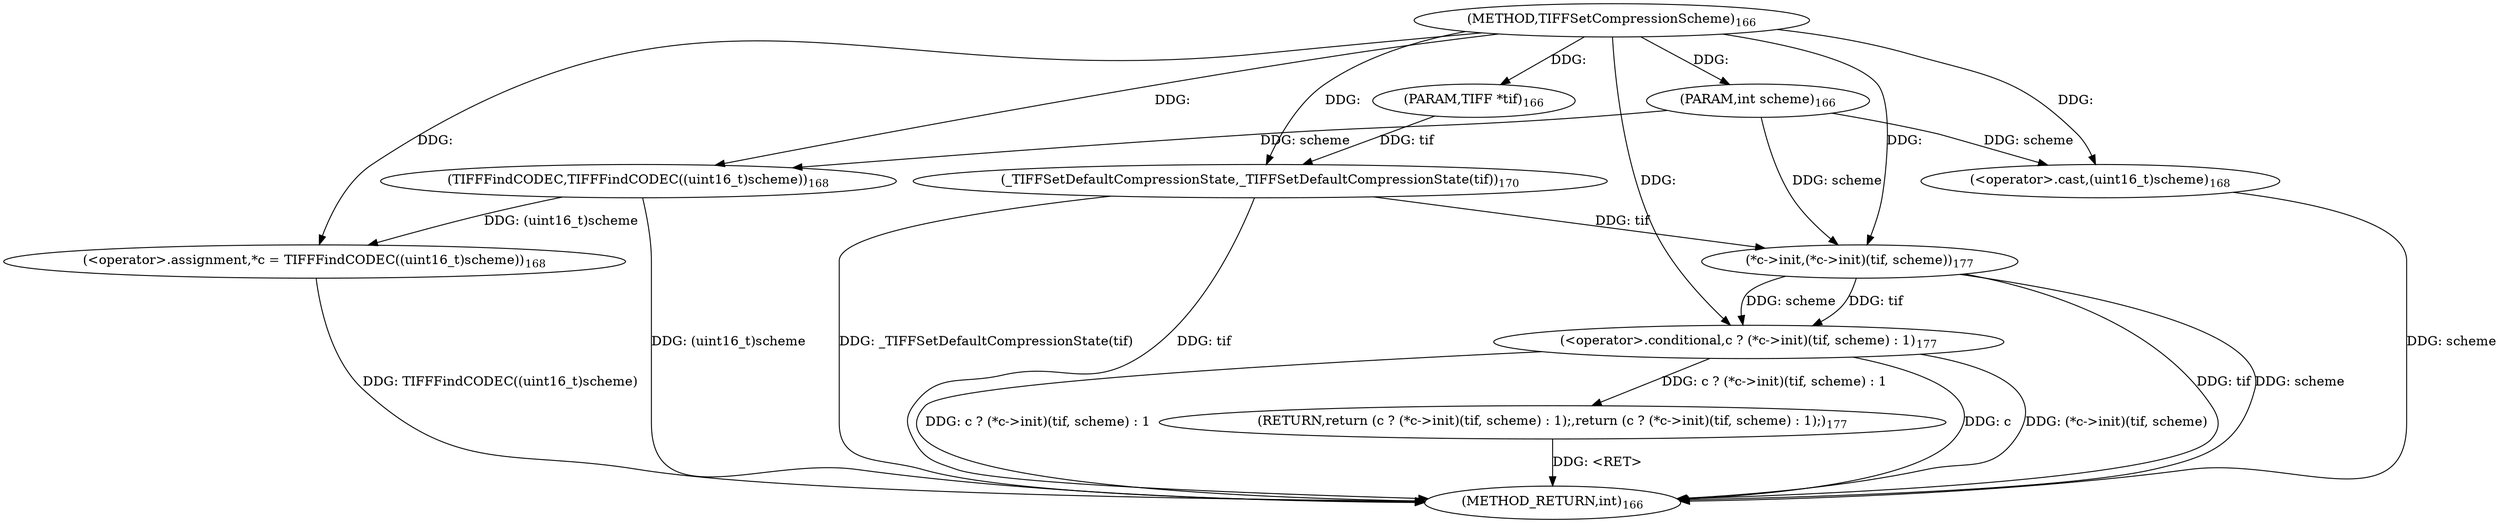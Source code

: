 digraph "TIFFSetCompressionScheme" {  
"2049" [label = <(METHOD,TIFFSetCompressionScheme)<SUB>166</SUB>> ]
"2073" [label = <(METHOD_RETURN,int)<SUB>166</SUB>> ]
"2050" [label = <(PARAM,TIFF *tif)<SUB>166</SUB>> ]
"2051" [label = <(PARAM,int scheme)<SUB>166</SUB>> ]
"2054" [label = <(&lt;operator&gt;.assignment,*c = TIFFFindCODEC((uint16_t)scheme))<SUB>168</SUB>> ]
"2060" [label = <(_TIFFSetDefaultCompressionState,_TIFFSetDefaultCompressionState(tif))<SUB>170</SUB>> ]
"2062" [label = <(RETURN,return (c ? (*c-&gt;init)(tif, scheme) : 1);,return (c ? (*c-&gt;init)(tif, scheme) : 1);)<SUB>177</SUB>> ]
"2063" [label = <(&lt;operator&gt;.conditional,c ? (*c-&gt;init)(tif, scheme) : 1)<SUB>177</SUB>> ]
"2056" [label = <(TIFFFindCODEC,TIFFFindCODEC((uint16_t)scheme))<SUB>168</SUB>> ]
"2057" [label = <(&lt;operator&gt;.cast,(uint16_t)scheme)<SUB>168</SUB>> ]
"2065" [label = <(*c-&gt;init,(*c-&gt;init)(tif, scheme))<SUB>177</SUB>> ]
  "2062" -> "2073"  [ label = "DDG: &lt;RET&gt;"] 
  "2057" -> "2073"  [ label = "DDG: scheme"] 
  "2056" -> "2073"  [ label = "DDG: (uint16_t)scheme"] 
  "2054" -> "2073"  [ label = "DDG: TIFFFindCODEC((uint16_t)scheme)"] 
  "2060" -> "2073"  [ label = "DDG: tif"] 
  "2060" -> "2073"  [ label = "DDG: _TIFFSetDefaultCompressionState(tif)"] 
  "2063" -> "2073"  [ label = "DDG: c"] 
  "2065" -> "2073"  [ label = "DDG: tif"] 
  "2065" -> "2073"  [ label = "DDG: scheme"] 
  "2063" -> "2073"  [ label = "DDG: (*c-&gt;init)(tif, scheme)"] 
  "2063" -> "2073"  [ label = "DDG: c ? (*c-&gt;init)(tif, scheme) : 1"] 
  "2049" -> "2050"  [ label = "DDG: "] 
  "2049" -> "2051"  [ label = "DDG: "] 
  "2056" -> "2054"  [ label = "DDG: (uint16_t)scheme"] 
  "2063" -> "2062"  [ label = "DDG: c ? (*c-&gt;init)(tif, scheme) : 1"] 
  "2049" -> "2054"  [ label = "DDG: "] 
  "2050" -> "2060"  [ label = "DDG: tif"] 
  "2049" -> "2060"  [ label = "DDG: "] 
  "2049" -> "2063"  [ label = "DDG: "] 
  "2065" -> "2063"  [ label = "DDG: tif"] 
  "2065" -> "2063"  [ label = "DDG: scheme"] 
  "2051" -> "2056"  [ label = "DDG: scheme"] 
  "2049" -> "2056"  [ label = "DDG: "] 
  "2051" -> "2057"  [ label = "DDG: scheme"] 
  "2049" -> "2057"  [ label = "DDG: "] 
  "2060" -> "2065"  [ label = "DDG: tif"] 
  "2049" -> "2065"  [ label = "DDG: "] 
  "2051" -> "2065"  [ label = "DDG: scheme"] 
}
